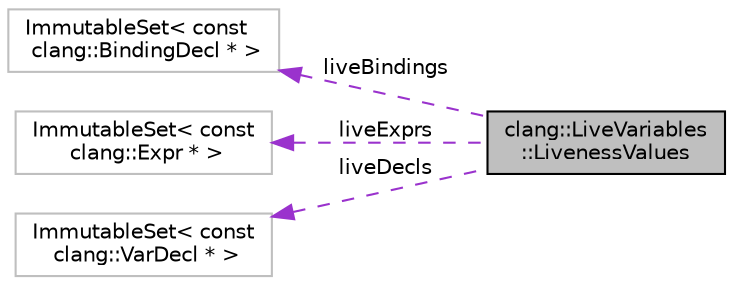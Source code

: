digraph "clang::LiveVariables::LivenessValues"
{
 // LATEX_PDF_SIZE
  bgcolor="transparent";
  edge [fontname="Helvetica",fontsize="10",labelfontname="Helvetica",labelfontsize="10"];
  node [fontname="Helvetica",fontsize="10",shape=record];
  rankdir="LR";
  Node1 [label="clang::LiveVariables\l::LivenessValues",height=0.2,width=0.4,color="black", fillcolor="grey75", style="filled", fontcolor="black",tooltip=" "];
  Node2 -> Node1 [dir="back",color="darkorchid3",fontsize="10",style="dashed",label=" liveBindings" ,fontname="Helvetica"];
  Node2 [label="ImmutableSet\< const\l clang::BindingDecl * \>",height=0.2,width=0.4,color="grey75",tooltip=" "];
  Node3 -> Node1 [dir="back",color="darkorchid3",fontsize="10",style="dashed",label=" liveExprs" ,fontname="Helvetica"];
  Node3 [label="ImmutableSet\< const\l clang::Expr * \>",height=0.2,width=0.4,color="grey75",tooltip=" "];
  Node4 -> Node1 [dir="back",color="darkorchid3",fontsize="10",style="dashed",label=" liveDecls" ,fontname="Helvetica"];
  Node4 [label="ImmutableSet\< const\l clang::VarDecl * \>",height=0.2,width=0.4,color="grey75",tooltip=" "];
}
